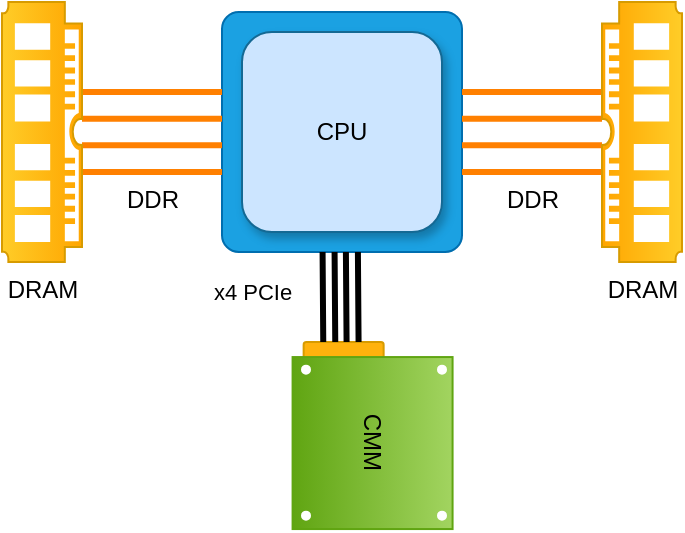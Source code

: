 <mxfile version="24.2.2" type="github">
  <diagram name="Page-1" id="A8W0ZlJkRZm1EOQpJBz_">
    <mxGraphModel dx="1209" dy="807" grid="1" gridSize="10" guides="1" tooltips="1" connect="1" arrows="1" fold="1" page="1" pageScale="1" pageWidth="850" pageHeight="1100" math="0" shadow="0">
      <root>
        <mxCell id="0" />
        <mxCell id="1" parent="0" />
        <mxCell id="uq200lhuQBNym-ZLv9r4-11" value="" style="group;fillColor=default;gradientColor=none;strokeColor=none;" parent="1" connectable="0" vertex="1">
          <mxGeometry x="310" y="235" width="120" height="120" as="geometry" />
        </mxCell>
        <mxCell id="uq200lhuQBNym-ZLv9r4-2" value="" style="rounded=1;whiteSpace=wrap;html=1;arcSize=7;fillColor=#1ba1e2;strokeColor=#006EAF;fontColor=#ffffff;" parent="uq200lhuQBNym-ZLv9r4-11" vertex="1">
          <mxGeometry width="120" height="120" as="geometry" />
        </mxCell>
        <mxCell id="uq200lhuQBNym-ZLv9r4-3" value="CPU" style="rounded=1;whiteSpace=wrap;html=1;fillColor=#cce5ff;strokeColor=#146994;shadow=1;" parent="uq200lhuQBNym-ZLv9r4-11" vertex="1">
          <mxGeometry x="10" y="10" width="100" height="100" as="geometry" />
        </mxCell>
        <mxCell id="uq200lhuQBNym-ZLv9r4-14" value="DDR" style="verticalLabelPosition=bottom;shadow=0;dashed=0;align=center;html=1;verticalAlign=top;shape=mxgraph.electrical.transmission.4_line_bus;strokeWidth=3;fillColor=#ffcc99;strokeColor=#FF8000;" parent="uq200lhuQBNym-ZLv9r4-11" vertex="1">
          <mxGeometry x="-70" y="40" width="70" height="40" as="geometry" />
        </mxCell>
        <mxCell id="uq200lhuQBNym-ZLv9r4-13" value="DRAM" style="pointerEvents=1;shadow=0;dashed=0;html=1;strokeColor=#d79b00;fillColor=#ffcd28;labelPosition=center;verticalLabelPosition=bottom;verticalAlign=top;align=center;outlineConnect=0;shape=mxgraph.veeam.ram;fillStyle=auto;direction=north;gradientColor=#ffa500;" parent="1" vertex="1">
          <mxGeometry x="200" y="230" width="40" height="130" as="geometry" />
        </mxCell>
        <mxCell id="uq200lhuQBNym-ZLv9r4-47" value="DDR" style="verticalLabelPosition=bottom;shadow=0;dashed=0;align=center;html=1;verticalAlign=top;shape=mxgraph.electrical.transmission.4_line_bus;strokeWidth=3;fillColor=#ffcc99;strokeColor=#FF8000;direction=west;flipV=1;" parent="1" vertex="1">
          <mxGeometry x="430" y="275" width="70" height="40" as="geometry" />
        </mxCell>
        <mxCell id="uq200lhuQBNym-ZLv9r4-48" value="DRAM" style="pointerEvents=1;shadow=0;dashed=0;html=1;strokeColor=#d79b00;fillColor=#ffcd28;labelPosition=center;verticalLabelPosition=bottom;verticalAlign=top;align=center;outlineConnect=0;shape=mxgraph.veeam.ram;fillStyle=auto;direction=south;gradientColor=#ffa500;flipV=1;" parent="1" vertex="1">
          <mxGeometry x="500" y="230" width="40" height="130" as="geometry" />
        </mxCell>
        <mxCell id="uq200lhuQBNym-ZLv9r4-198" value="x4 PCIe" style="text;html=1;align=center;verticalAlign=middle;resizable=0;points=[];autosize=1;strokeColor=none;fillColor=none;fontFamily=Helvetica;fontSize=11;fontColor=default;labelBackgroundColor=default;" parent="1" vertex="1">
          <mxGeometry x="295.0" y="360" width="60" height="30" as="geometry" />
        </mxCell>
        <mxCell id="uq200lhuQBNym-ZLv9r4-199" value="" style="group" parent="1" connectable="0" vertex="1">
          <mxGeometry x="345.29" y="399.999" width="80" height="93.531" as="geometry" />
        </mxCell>
        <mxCell id="uq200lhuQBNym-ZLv9r4-200" value="" style="rounded=1;whiteSpace=wrap;html=1;direction=south;fillColor=#ffb20d;arcSize=7;strokeColor=#d79b00;rotation=90;" parent="uq200lhuQBNym-ZLv9r4-199" vertex="1">
          <mxGeometry x="15.71" y="-10.179" width="19.641" height="40" as="geometry" />
        </mxCell>
        <mxCell id="uq200lhuQBNym-ZLv9r4-201" value="&lt;div&gt;&lt;font style=&quot;font-size: 12px;&quot;&gt;CMM&lt;/font&gt;&lt;/div&gt;" style="rounded=0;whiteSpace=wrap;html=1;strokeWidth=1;fillColor=#a2d460;strokeColor=#60a512;fontSize=10;gradientColor=#60a512;rotation=90;" parent="uq200lhuQBNym-ZLv9r4-199" vertex="1">
          <mxGeometry x="-3.0" y="10.531" width="86" height="80" as="geometry" />
        </mxCell>
        <mxCell id="uq200lhuQBNym-ZLv9r4-202" value="" style="ellipse;whiteSpace=wrap;html=1;aspect=fixed;strokeWidth=3;shadow=0;strokeColor=#ffffff;rotation=90;" parent="uq200lhuQBNym-ZLv9r4-199" vertex="1">
          <mxGeometry x="73.71" y="12.821" width="2" height="2" as="geometry" />
        </mxCell>
        <mxCell id="uq200lhuQBNym-ZLv9r4-203" value="" style="ellipse;whiteSpace=wrap;html=1;aspect=fixed;strokeWidth=3;shadow=0;strokeColor=#ffffff;rotation=90;" parent="uq200lhuQBNym-ZLv9r4-199" vertex="1">
          <mxGeometry x="73.71" y="85.821" width="2" height="2" as="geometry" />
        </mxCell>
        <mxCell id="uq200lhuQBNym-ZLv9r4-204" value="" style="ellipse;whiteSpace=wrap;html=1;aspect=fixed;strokeWidth=3;shadow=0;strokeColor=#ffffff;rotation=90;" parent="uq200lhuQBNym-ZLv9r4-199" vertex="1">
          <mxGeometry x="5.71" y="12.821" width="2" height="2" as="geometry" />
        </mxCell>
        <mxCell id="uq200lhuQBNym-ZLv9r4-205" value="" style="ellipse;whiteSpace=wrap;html=1;aspect=fixed;strokeWidth=3;shadow=0;strokeColor=#ffffff;rotation=90;" parent="uq200lhuQBNym-ZLv9r4-199" vertex="1">
          <mxGeometry x="5.71" y="85.821" width="2" height="2" as="geometry" />
        </mxCell>
        <mxCell id="uq200lhuQBNym-ZLv9r4-206" value="" style="shape=link;html=1;rounded=0;entryX=0.411;entryY=0.991;entryDx=0;entryDy=0;entryPerimeter=0;strokeWidth=3;elbow=vertical;width=4;arcSize=20;" parent="1" edge="1">
          <mxGeometry width="100" relative="1" as="geometry">
            <mxPoint x="375.29" y="400" as="sourcePoint" />
            <mxPoint x="374.95" y="355" as="targetPoint" />
          </mxGeometry>
        </mxCell>
        <mxCell id="uq200lhuQBNym-ZLv9r4-207" value="" style="shape=link;html=1;rounded=0;entryX=0.411;entryY=0.991;entryDx=0;entryDy=0;entryPerimeter=0;strokeWidth=3;elbow=vertical;width=4;arcSize=20;" parent="1" edge="1">
          <mxGeometry width="100" relative="1" as="geometry">
            <mxPoint x="363.63" y="400" as="sourcePoint" />
            <mxPoint x="363.29" y="355" as="targetPoint" />
          </mxGeometry>
        </mxCell>
      </root>
    </mxGraphModel>
  </diagram>
</mxfile>
